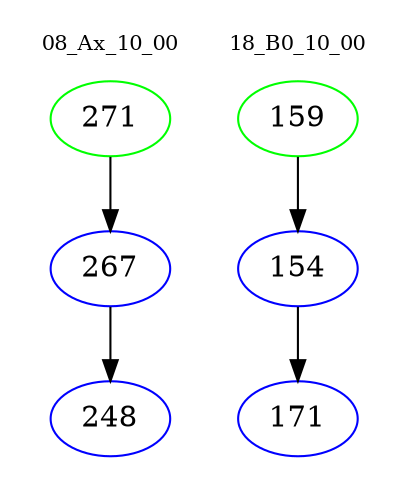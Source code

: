 digraph{
subgraph cluster_0 {
color = white
label = "08_Ax_10_00";
fontsize=10;
T0_271 [label="271", color="green"]
T0_271 -> T0_267 [color="black"]
T0_267 [label="267", color="blue"]
T0_267 -> T0_248 [color="black"]
T0_248 [label="248", color="blue"]
}
subgraph cluster_1 {
color = white
label = "18_B0_10_00";
fontsize=10;
T1_159 [label="159", color="green"]
T1_159 -> T1_154 [color="black"]
T1_154 [label="154", color="blue"]
T1_154 -> T1_171 [color="black"]
T1_171 [label="171", color="blue"]
}
}
